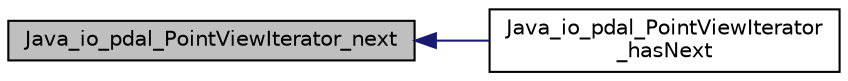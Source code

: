 digraph "Java_io_pdal_PointViewIterator_next"
{
  edge [fontname="Helvetica",fontsize="10",labelfontname="Helvetica",labelfontsize="10"];
  node [fontname="Helvetica",fontsize="10",shape=record];
  rankdir="LR";
  Node1 [label="Java_io_pdal_PointViewIterator_next",height=0.2,width=0.4,color="black", fillcolor="grey75", style="filled", fontcolor="black"];
  Node1 -> Node2 [dir="back",color="midnightblue",fontsize="10",style="solid",fontname="Helvetica"];
  Node2 [label="Java_io_pdal_PointViewIterator\l_hasNext",height=0.2,width=0.4,color="black", fillcolor="white", style="filled",URL="$io__pdal__PointViewIterator_8cpp.html#addcc79053739890bd422d8066a23d285"];
}
